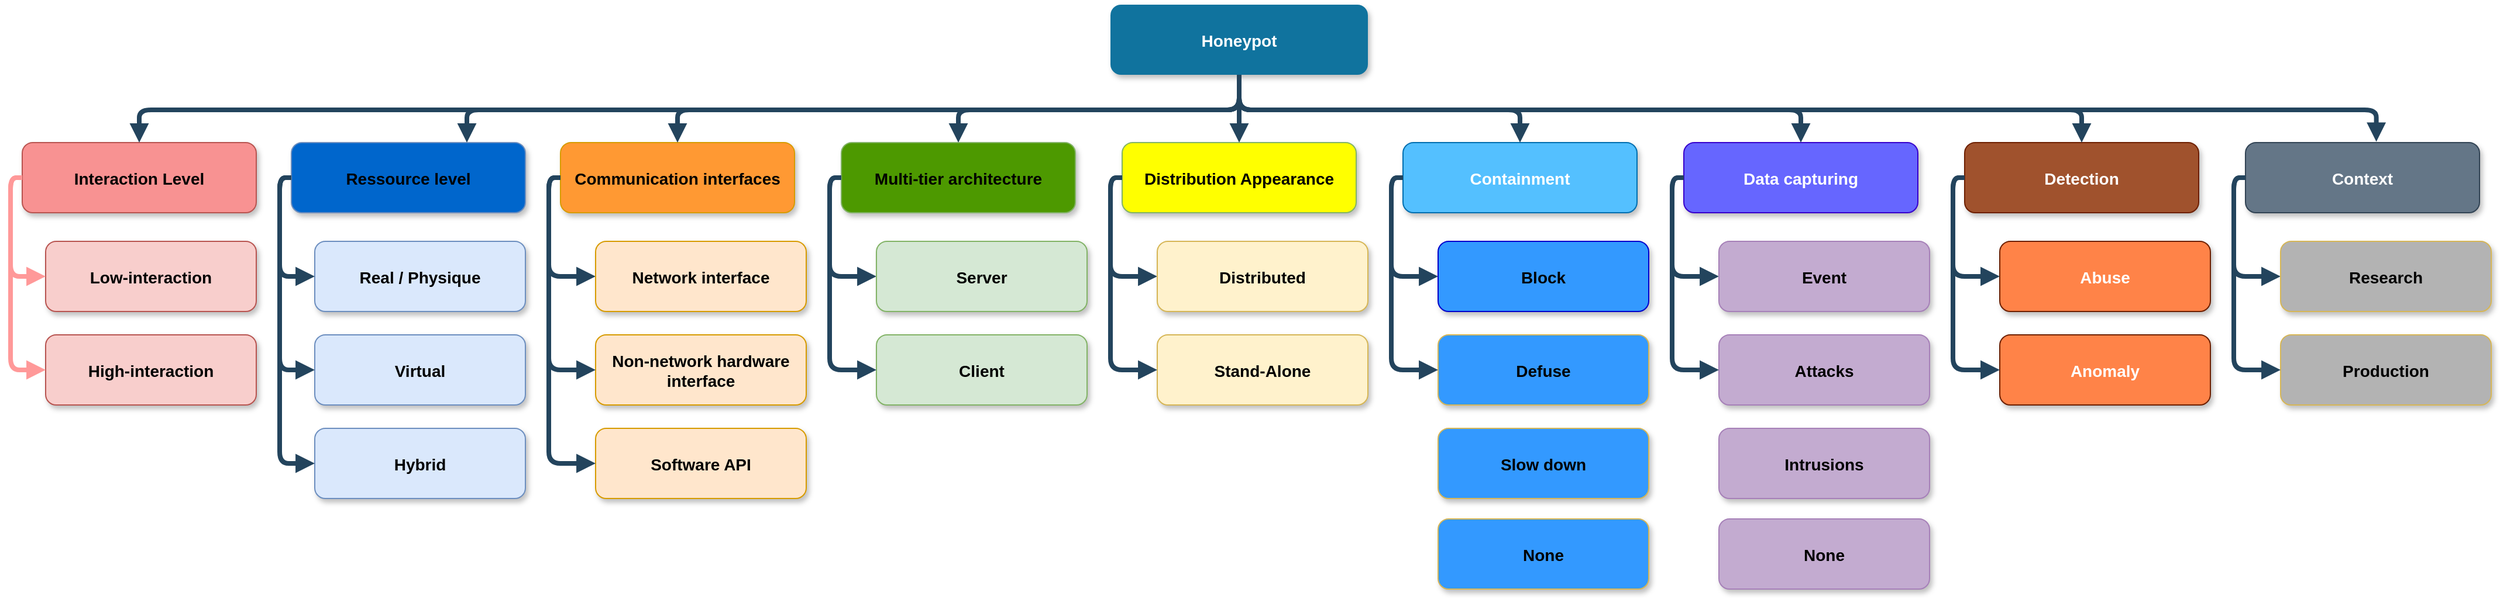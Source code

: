 <mxfile version="17.4.0"><diagram name="Page-1" id="97916047-d0de-89f5-080d-49f4d83e522f"><mxGraphModel dx="4064.5" dy="1224" grid="1" gridSize="10" guides="1" tooltips="1" connect="1" arrows="1" fold="1" page="1" pageScale="1.5" pageWidth="1169" pageHeight="827" background="none" math="0" shadow="0"><root><mxCell id="0"/><mxCell id="1" parent="0"/><mxCell id="3" value="Honeypot" style="rounded=1;fillColor=#10739E;strokeColor=none;shadow=1;gradientColor=none;fontStyle=1;fontColor=#FFFFFF;fontSize=14;" parent="1" vertex="1"><mxGeometry x="810" y="350" width="220" height="60" as="geometry"/></mxCell><mxCell id="4" value="Interaction Level" style="rounded=1;fillColor=#F89292;strokeColor=#b85450;shadow=1;fontStyle=1;fontSize=14;" parent="1" vertex="1"><mxGeometry x="-120" y="468" width="200" height="60" as="geometry"/></mxCell><mxCell id="5" value="Ressource level" style="rounded=1;fillColor=#0066CC;strokeColor=#6c8ebf;shadow=1;fontStyle=1;fontSize=14;" parent="1" vertex="1"><mxGeometry x="110" y="468" width="200" height="60" as="geometry"/></mxCell><mxCell id="6" value="Communication interfaces" style="rounded=1;fillColor=#FF9933;strokeColor=#d79b00;shadow=1;fontStyle=1;fontSize=14;" parent="1" vertex="1"><mxGeometry x="340" y="468" width="200" height="60" as="geometry"/></mxCell><mxCell id="8" value="Low-interaction" style="rounded=1;fillColor=#f8cecc;strokeColor=#b85450;shadow=1;fontStyle=1;fontSize=14;" parent="1" vertex="1"><mxGeometry x="-100" y="552.5" width="180" height="60" as="geometry"/></mxCell><mxCell id="9" value="High-interaction" style="rounded=1;fillColor=#f8cecc;strokeColor=#b85450;shadow=1;fontStyle=1;fontSize=14;" parent="1" vertex="1"><mxGeometry x="-100" y="632.5" width="180" height="60" as="geometry"/></mxCell><mxCell id="30" value="" style="edgeStyle=elbowEdgeStyle;elbow=vertical;strokeWidth=4;endArrow=block;endFill=1;fontStyle=1;strokeColor=#23445D;" parent="1" source="3" target="5" edge="1"><mxGeometry x="22" y="165.5" width="100" height="100" as="geometry"><mxPoint x="22" y="265.5" as="sourcePoint"/><mxPoint x="122" y="165.5" as="targetPoint"/><Array as="points"><mxPoint x="260" y="440"/><mxPoint x="320" y="430"/></Array></mxGeometry></mxCell><mxCell id="31" value="" style="edgeStyle=elbowEdgeStyle;elbow=vertical;strokeWidth=4;endArrow=block;endFill=1;fontStyle=1;strokeColor=#23445D;" parent="1" source="3" target="4" edge="1"><mxGeometry x="22" y="165.5" width="100" height="100" as="geometry"><mxPoint x="22" y="265.5" as="sourcePoint"/><mxPoint x="122" y="165.5" as="targetPoint"/><Array as="points"><mxPoint x="460" y="440"/><mxPoint x="280" y="430"/><mxPoint x="450" y="430"/></Array></mxGeometry></mxCell><mxCell id="32" value="" style="edgeStyle=elbowEdgeStyle;elbow=vertical;strokeWidth=4;endArrow=block;endFill=1;fontStyle=1;strokeColor=#23445D;" parent="1" source="3" target="6" edge="1"><mxGeometry x="22" y="165.5" width="100" height="100" as="geometry"><mxPoint x="22" y="265.5" as="sourcePoint"/><mxPoint x="122" y="165.5" as="targetPoint"/><Array as="points"><mxPoint x="630" y="440"/><mxPoint x="700" y="440"/><mxPoint x="610" y="430"/></Array></mxGeometry></mxCell><mxCell id="34" value="" style="edgeStyle=elbowEdgeStyle;elbow=vertical;strokeWidth=4;endArrow=block;endFill=1;fontStyle=1;strokeColor=#FF9999;exitX=0;exitY=0.5;exitDx=0;exitDy=0;entryX=0;entryY=0.5;entryDx=0;entryDy=0;" parent="1" source="4" target="8" edge="1"><mxGeometry x="-168" y="178" width="100" height="100" as="geometry"><mxPoint x="-168" y="278" as="sourcePoint"/><mxPoint x="-68" y="178" as="targetPoint"/><Array as="points"><mxPoint x="-130" y="552.5"/><mxPoint x="-150" y="562.5"/><mxPoint x="-160" y="532.5"/><mxPoint x="-220" y="572.5"/></Array></mxGeometry></mxCell><mxCell id="38" value="" style="edgeStyle=elbowEdgeStyle;elbow=vertical;strokeWidth=4;endArrow=block;endFill=1;fontStyle=1;strokeColor=#FF9999;exitX=0;exitY=0.5;exitDx=0;exitDy=0;" parent="1" source="4" target="9" edge="1"><mxGeometry x="-128" y="178" width="100" height="100" as="geometry"><mxPoint x="-128" y="278" as="sourcePoint"/><mxPoint x="-28" y="178" as="targetPoint"/><Array as="points"><mxPoint x="-130" y="542.5"/><mxPoint x="-150" y="542.5"/><mxPoint x="-140" y="542.5"/><mxPoint x="-160" y="622.5"/></Array></mxGeometry></mxCell><mxCell id="48kjzYl1K3hrL3za5B5X-55" value="Real / Physique" style="rounded=1;fillColor=#dae8fc;strokeColor=#6c8ebf;shadow=1;fontStyle=1;fontSize=14;" vertex="1" parent="1"><mxGeometry x="130" y="552.5" width="180" height="60" as="geometry"/></mxCell><mxCell id="48kjzYl1K3hrL3za5B5X-56" value="" style="edgeStyle=elbowEdgeStyle;elbow=vertical;strokeWidth=4;endArrow=block;endFill=1;fontStyle=1;strokeColor=#23445D;exitX=0;exitY=0.5;exitDx=0;exitDy=0;entryX=0;entryY=0.5;entryDx=0;entryDy=0;" edge="1" parent="1" source="5" target="48kjzYl1K3hrL3za5B5X-55"><mxGeometry x="-188" y="188" width="100" height="100" as="geometry"><mxPoint x="-140" y="508" as="sourcePoint"/><mxPoint x="-140" y="592.5" as="targetPoint"/><Array as="points"><mxPoint x="100" y="542.5"/><mxPoint x="80" y="522.5"/><mxPoint x="90" y="522.5"/><mxPoint x="80" y="562.5"/><mxPoint x="-240" y="582.5"/></Array></mxGeometry></mxCell><mxCell id="48kjzYl1K3hrL3za5B5X-59" value="Virtual" style="rounded=1;fillColor=#dae8fc;strokeColor=#6c8ebf;shadow=1;fontStyle=1;fontSize=14;" vertex="1" parent="1"><mxGeometry x="130" y="632.5" width="180" height="60" as="geometry"/></mxCell><mxCell id="48kjzYl1K3hrL3za5B5X-61" value="" style="edgeStyle=elbowEdgeStyle;elbow=vertical;strokeWidth=4;endArrow=block;endFill=1;fontStyle=1;strokeColor=#23445D;exitX=0;exitY=0.5;exitDx=0;exitDy=0;entryX=0;entryY=0.5;entryDx=0;entryDy=0;" edge="1" parent="1" source="5" target="48kjzYl1K3hrL3za5B5X-59"><mxGeometry x="-168" y="208" width="100" height="100" as="geometry"><mxPoint x="130" y="518" as="sourcePoint"/><mxPoint x="130" y="602.5" as="targetPoint"/><Array as="points"><mxPoint x="100" y="542.5"/><mxPoint x="80" y="612.5"/><mxPoint x="100" y="542.5"/><mxPoint x="110" y="542.5"/><mxPoint x="100" y="582.5"/><mxPoint x="-220" y="602.5"/></Array></mxGeometry></mxCell><mxCell id="48kjzYl1K3hrL3za5B5X-63" value="Hybrid" style="rounded=1;fillColor=#dae8fc;strokeColor=#6c8ebf;shadow=1;fontStyle=1;fontSize=14;" vertex="1" parent="1"><mxGeometry x="130" y="712.5" width="180" height="60" as="geometry"/></mxCell><mxCell id="48kjzYl1K3hrL3za5B5X-64" value="" style="edgeStyle=elbowEdgeStyle;elbow=vertical;strokeWidth=4;endArrow=block;endFill=1;fontStyle=1;strokeColor=#23445D;exitX=0;exitY=0.5;exitDx=0;exitDy=0;entryX=0;entryY=0.5;entryDx=0;entryDy=0;" edge="1" parent="1" source="5" target="48kjzYl1K3hrL3za5B5X-63"><mxGeometry x="-158" y="218" width="100" height="100" as="geometry"><mxPoint x="120" y="508" as="sourcePoint"/><mxPoint x="140" y="682.5" as="targetPoint"/><Array as="points"><mxPoint x="100" y="532.5"/><mxPoint x="80" y="632.5"/><mxPoint x="110" y="552.5"/><mxPoint x="120" y="552.5"/><mxPoint x="110" y="592.5"/><mxPoint x="-210" y="612.5"/></Array></mxGeometry></mxCell><mxCell id="48kjzYl1K3hrL3za5B5X-69" value="Non-network hardware &#xA;interface" style="rounded=1;fillColor=#ffe6cc;strokeColor=#d79b00;shadow=1;fontStyle=1;fontSize=14;" vertex="1" parent="1"><mxGeometry x="370" y="632.5" width="180" height="60" as="geometry"/></mxCell><mxCell id="48kjzYl1K3hrL3za5B5X-70" value="" style="edgeStyle=elbowEdgeStyle;elbow=vertical;strokeWidth=4;endArrow=block;endFill=1;fontStyle=1;strokeColor=#23445D;exitX=0;exitY=0.5;exitDx=0;exitDy=0;entryX=0;entryY=0.5;entryDx=0;entryDy=0;" edge="1" parent="1" source="6" target="48kjzYl1K3hrL3za5B5X-71"><mxGeometry x="-148" y="228" width="100" height="100" as="geometry"><mxPoint x="120" y="508" as="sourcePoint"/><mxPoint x="140" y="772.5" as="targetPoint"/><Array as="points"><mxPoint x="330" y="532.5"/><mxPoint x="90" y="642.5"/><mxPoint x="120" y="562.5"/><mxPoint x="130" y="562.5"/><mxPoint x="120" y="602.5"/><mxPoint x="-200" y="622.5"/></Array></mxGeometry></mxCell><mxCell id="48kjzYl1K3hrL3za5B5X-71" value="Network interface" style="rounded=1;fillColor=#ffe6cc;strokeColor=#d79b00;shadow=1;fontStyle=1;fontSize=14;" vertex="1" parent="1"><mxGeometry x="370" y="552.5" width="180" height="60" as="geometry"/></mxCell><mxCell id="48kjzYl1K3hrL3za5B5X-72" value="" style="edgeStyle=elbowEdgeStyle;elbow=vertical;strokeWidth=4;endArrow=block;endFill=1;fontStyle=1;strokeColor=#23445D;exitX=0;exitY=0.5;exitDx=0;exitDy=0;entryX=0;entryY=0.5;entryDx=0;entryDy=0;" edge="1" parent="1" source="6" target="48kjzYl1K3hrL3za5B5X-69"><mxGeometry x="-138" y="238" width="100" height="100" as="geometry"><mxPoint x="350" y="508" as="sourcePoint"/><mxPoint x="330" y="682.5" as="targetPoint"/><Array as="points"><mxPoint x="330" y="622.5"/><mxPoint x="340" y="542.5"/><mxPoint x="100" y="652.5"/><mxPoint x="130" y="572.5"/><mxPoint x="140" y="572.5"/><mxPoint x="130" y="612.5"/><mxPoint x="-190" y="632.5"/></Array></mxGeometry></mxCell><mxCell id="48kjzYl1K3hrL3za5B5X-73" value="Software API " style="rounded=1;fillColor=#ffe6cc;strokeColor=#d79b00;shadow=1;fontStyle=1;fontSize=14;" vertex="1" parent="1"><mxGeometry x="370" y="712.5" width="180" height="60" as="geometry"/></mxCell><mxCell id="48kjzYl1K3hrL3za5B5X-74" value="" style="edgeStyle=elbowEdgeStyle;elbow=vertical;strokeWidth=4;endArrow=block;endFill=1;fontStyle=1;strokeColor=#23445D;exitX=0;exitY=0.5;exitDx=0;exitDy=0;entryX=0;entryY=0.5;entryDx=0;entryDy=0;" edge="1" parent="1" source="6" target="48kjzYl1K3hrL3za5B5X-73"><mxGeometry x="-128" y="248" width="100" height="100" as="geometry"><mxPoint x="350" y="508" as="sourcePoint"/><mxPoint x="380" y="672.5" as="targetPoint"/><Array as="points"><mxPoint x="330" y="662.5"/><mxPoint x="350" y="552.5"/><mxPoint x="110" y="662.5"/><mxPoint x="140" y="582.5"/><mxPoint x="150" y="582.5"/><mxPoint x="140" y="622.5"/><mxPoint x="-180" y="642.5"/></Array></mxGeometry></mxCell><mxCell id="48kjzYl1K3hrL3za5B5X-75" value="Multi-tier architecture " style="rounded=1;fillColor=#4D9900;strokeColor=#82b366;shadow=1;fontStyle=1;fontSize=14;" vertex="1" parent="1"><mxGeometry x="580" y="468" width="200" height="60" as="geometry"/></mxCell><mxCell id="48kjzYl1K3hrL3za5B5X-76" value="Client" style="rounded=1;fillColor=#d5e8d4;strokeColor=#82b366;shadow=1;fontStyle=1;fontSize=14;" vertex="1" parent="1"><mxGeometry x="610" y="632.5" width="180" height="60" as="geometry"/></mxCell><mxCell id="48kjzYl1K3hrL3za5B5X-77" value="" style="edgeStyle=elbowEdgeStyle;elbow=vertical;strokeWidth=4;endArrow=block;endFill=1;fontStyle=1;strokeColor=#23445D;exitX=0;exitY=0.5;exitDx=0;exitDy=0;entryX=0;entryY=0.5;entryDx=0;entryDy=0;" edge="1" parent="1" source="48kjzYl1K3hrL3za5B5X-75" target="48kjzYl1K3hrL3za5B5X-78"><mxGeometry x="92" y="228" width="100" height="100" as="geometry"><mxPoint x="360" y="508" as="sourcePoint"/><mxPoint x="380" y="772.5" as="targetPoint"/><Array as="points"><mxPoint x="570" y="532.5"/><mxPoint x="330" y="642.5"/><mxPoint x="360" y="562.5"/><mxPoint x="370" y="562.5"/><mxPoint x="360" y="602.5"/><mxPoint x="40" y="622.5"/></Array></mxGeometry></mxCell><mxCell id="48kjzYl1K3hrL3za5B5X-78" value="Server" style="rounded=1;fillColor=#d5e8d4;strokeColor=#82b366;shadow=1;fontStyle=1;fontSize=14;" vertex="1" parent="1"><mxGeometry x="610" y="552.5" width="180" height="60" as="geometry"/></mxCell><mxCell id="48kjzYl1K3hrL3za5B5X-79" value="" style="edgeStyle=elbowEdgeStyle;elbow=vertical;strokeWidth=4;endArrow=block;endFill=1;fontStyle=1;strokeColor=#23445D;exitX=0;exitY=0.5;exitDx=0;exitDy=0;entryX=0;entryY=0.5;entryDx=0;entryDy=0;" edge="1" parent="1" source="48kjzYl1K3hrL3za5B5X-75" target="48kjzYl1K3hrL3za5B5X-76"><mxGeometry x="102" y="238" width="100" height="100" as="geometry"><mxPoint x="590" y="508" as="sourcePoint"/><mxPoint x="570" y="682.5" as="targetPoint"/><Array as="points"><mxPoint x="570" y="622.5"/><mxPoint x="580" y="542.5"/><mxPoint x="340" y="652.5"/><mxPoint x="370" y="572.5"/><mxPoint x="380" y="572.5"/><mxPoint x="370" y="612.5"/><mxPoint x="50" y="632.5"/></Array></mxGeometry></mxCell><mxCell id="48kjzYl1K3hrL3za5B5X-82" value="" style="edgeStyle=elbowEdgeStyle;elbow=vertical;strokeWidth=4;endArrow=block;endFill=1;fontStyle=1;strokeColor=#23445D;entryX=0.5;entryY=0;entryDx=0;entryDy=0;exitX=0.5;exitY=1;exitDx=0;exitDy=0;" edge="1" parent="1" source="3" target="48kjzYl1K3hrL3za5B5X-75"><mxGeometry x="32" y="175.5" width="100" height="100" as="geometry"><mxPoint x="782" y="415.5" as="sourcePoint"/><mxPoint x="500" y="478" as="targetPoint"/><Array as="points"><mxPoint x="760" y="440"/><mxPoint x="710" y="450"/><mxPoint x="620" y="440"/></Array></mxGeometry></mxCell><mxCell id="48kjzYl1K3hrL3za5B5X-83" value="Distribution Appearance" style="rounded=1;fillColor=#FFFF00;strokeColor=#82b366;shadow=1;fontStyle=1;fontSize=14;" vertex="1" parent="1"><mxGeometry x="820" y="468" width="200" height="60" as="geometry"/></mxCell><mxCell id="48kjzYl1K3hrL3za5B5X-84" value="Stand-Alone" style="rounded=1;fillColor=#fff2cc;strokeColor=#d6b656;shadow=1;fontStyle=1;fontSize=14;" vertex="1" parent="1"><mxGeometry x="850" y="632.5" width="180" height="60" as="geometry"/></mxCell><mxCell id="48kjzYl1K3hrL3za5B5X-85" value="" style="edgeStyle=elbowEdgeStyle;elbow=vertical;strokeWidth=4;endArrow=block;endFill=1;fontStyle=1;strokeColor=#23445D;exitX=0;exitY=0.5;exitDx=0;exitDy=0;entryX=0;entryY=0.5;entryDx=0;entryDy=0;" edge="1" parent="1" source="48kjzYl1K3hrL3za5B5X-83" target="48kjzYl1K3hrL3za5B5X-86"><mxGeometry x="332" y="228" width="100" height="100" as="geometry"><mxPoint x="600" y="508" as="sourcePoint"/><mxPoint x="620" y="772.5" as="targetPoint"/><Array as="points"><mxPoint x="810" y="532.5"/><mxPoint x="570" y="642.5"/><mxPoint x="600" y="562.5"/><mxPoint x="610" y="562.5"/><mxPoint x="600" y="602.5"/><mxPoint x="280" y="622.5"/></Array></mxGeometry></mxCell><mxCell id="48kjzYl1K3hrL3za5B5X-86" value="Distributed" style="rounded=1;fillColor=#fff2cc;strokeColor=#d6b656;shadow=1;fontStyle=1;fontSize=14;" vertex="1" parent="1"><mxGeometry x="850" y="552.5" width="180" height="60" as="geometry"/></mxCell><mxCell id="48kjzYl1K3hrL3za5B5X-87" value="" style="edgeStyle=elbowEdgeStyle;elbow=vertical;strokeWidth=4;endArrow=block;endFill=1;fontStyle=1;strokeColor=#23445D;exitX=0;exitY=0.5;exitDx=0;exitDy=0;entryX=0;entryY=0.5;entryDx=0;entryDy=0;" edge="1" parent="1" source="48kjzYl1K3hrL3za5B5X-83" target="48kjzYl1K3hrL3za5B5X-84"><mxGeometry x="342" y="238" width="100" height="100" as="geometry"><mxPoint x="830" y="508" as="sourcePoint"/><mxPoint x="810" y="682.5" as="targetPoint"/><Array as="points"><mxPoint x="810" y="622.5"/><mxPoint x="820" y="542.5"/><mxPoint x="580" y="652.5"/><mxPoint x="610" y="572.5"/><mxPoint x="620" y="572.5"/><mxPoint x="610" y="612.5"/><mxPoint x="290" y="632.5"/></Array></mxGeometry></mxCell><mxCell id="48kjzYl1K3hrL3za5B5X-90" value="" style="edgeStyle=elbowEdgeStyle;elbow=vertical;strokeWidth=4;endArrow=block;endFill=1;fontStyle=1;strokeColor=#23445D;entryX=0.5;entryY=0;entryDx=0;entryDy=0;exitX=0.5;exitY=1;exitDx=0;exitDy=0;" edge="1" parent="1" source="3" target="48kjzYl1K3hrL3za5B5X-83"><mxGeometry x="42" y="185.5" width="100" height="100" as="geometry"><mxPoint x="782" y="415.5" as="sourcePoint"/><mxPoint x="740" y="478" as="targetPoint"/><Array as="points"><mxPoint x="880" y="440"/><mxPoint x="720" y="460"/><mxPoint x="630" y="450"/></Array></mxGeometry></mxCell><mxCell id="48kjzYl1K3hrL3za5B5X-92" value="Containment" style="rounded=1;fillColor=#54C0FF;strokeColor=#006EAF;shadow=1;fontStyle=1;fontSize=14;fontColor=#ffffff;" vertex="1" parent="1"><mxGeometry x="1060" y="468" width="200" height="60" as="geometry"/></mxCell><mxCell id="48kjzYl1K3hrL3za5B5X-93" value="Defuse" style="rounded=1;fillColor=#3399FF;strokeColor=#d6b656;shadow=1;fontStyle=1;fontSize=14;" vertex="1" parent="1"><mxGeometry x="1090" y="632.5" width="180" height="60" as="geometry"/></mxCell><mxCell id="48kjzYl1K3hrL3za5B5X-94" value="" style="edgeStyle=elbowEdgeStyle;elbow=vertical;strokeWidth=4;endArrow=block;endFill=1;fontStyle=1;strokeColor=#23445D;exitX=0;exitY=0.5;exitDx=0;exitDy=0;entryX=0;entryY=0.5;entryDx=0;entryDy=0;" edge="1" parent="1" source="48kjzYl1K3hrL3za5B5X-92" target="48kjzYl1K3hrL3za5B5X-95"><mxGeometry x="572" y="228" width="100" height="100" as="geometry"><mxPoint x="840" y="508" as="sourcePoint"/><mxPoint x="860" y="772.5" as="targetPoint"/><Array as="points"><mxPoint x="1050" y="532.5"/><mxPoint x="810" y="642.5"/><mxPoint x="840" y="562.5"/><mxPoint x="850" y="562.5"/><mxPoint x="840" y="602.5"/><mxPoint x="520" y="622.5"/></Array></mxGeometry></mxCell><mxCell id="48kjzYl1K3hrL3za5B5X-95" value="Block" style="rounded=1;fillColor=#3399FF;strokeColor=#0000CC;shadow=1;fontStyle=1;fontSize=14;" vertex="1" parent="1"><mxGeometry x="1090" y="552.5" width="180" height="60" as="geometry"/></mxCell><mxCell id="48kjzYl1K3hrL3za5B5X-96" value="" style="edgeStyle=elbowEdgeStyle;elbow=vertical;strokeWidth=4;endArrow=block;endFill=1;fontStyle=1;strokeColor=#23445D;exitX=0;exitY=0.5;exitDx=0;exitDy=0;entryX=0;entryY=0.5;entryDx=0;entryDy=0;" edge="1" parent="1" source="48kjzYl1K3hrL3za5B5X-92" target="48kjzYl1K3hrL3za5B5X-93"><mxGeometry x="582" y="238" width="100" height="100" as="geometry"><mxPoint x="1070" y="508" as="sourcePoint"/><mxPoint x="1050" y="682.5" as="targetPoint"/><Array as="points"><mxPoint x="1050" y="622.5"/><mxPoint x="1060" y="542.5"/><mxPoint x="820" y="652.5"/><mxPoint x="850" y="572.5"/><mxPoint x="860" y="572.5"/><mxPoint x="850" y="612.5"/><mxPoint x="530" y="632.5"/></Array></mxGeometry></mxCell><mxCell id="48kjzYl1K3hrL3za5B5X-97" value="Data capturing " style="rounded=1;fillColor=#6666FF;strokeColor=#3700CC;shadow=1;fontStyle=1;fontSize=14;fontColor=#ffffff;" vertex="1" parent="1"><mxGeometry x="1300" y="468" width="200" height="60" as="geometry"/></mxCell><mxCell id="48kjzYl1K3hrL3za5B5X-98" value="Attacks" style="rounded=1;fillColor=#C3ABD0;strokeColor=#A680B8;shadow=1;fontStyle=1;fontSize=14;" vertex="1" parent="1"><mxGeometry x="1330" y="632.5" width="180" height="60" as="geometry"/></mxCell><mxCell id="48kjzYl1K3hrL3za5B5X-99" value="" style="edgeStyle=elbowEdgeStyle;elbow=vertical;strokeWidth=4;endArrow=block;endFill=1;fontStyle=1;strokeColor=#23445D;exitX=0;exitY=0.5;exitDx=0;exitDy=0;entryX=0;entryY=0.5;entryDx=0;entryDy=0;" edge="1" parent="1" source="48kjzYl1K3hrL3za5B5X-97" target="48kjzYl1K3hrL3za5B5X-100"><mxGeometry x="812" y="228" width="100" height="100" as="geometry"><mxPoint x="1080" y="508" as="sourcePoint"/><mxPoint x="1100" y="772.5" as="targetPoint"/><Array as="points"><mxPoint x="1290" y="532.5"/><mxPoint x="1050" y="642.5"/><mxPoint x="1080" y="562.5"/><mxPoint x="1090" y="562.5"/><mxPoint x="1080" y="602.5"/><mxPoint x="760" y="622.5"/></Array></mxGeometry></mxCell><mxCell id="48kjzYl1K3hrL3za5B5X-100" value="Event" style="rounded=1;fillColor=#C3ABD0;strokeColor=#A680B8;shadow=1;fontStyle=1;fontSize=14;" vertex="1" parent="1"><mxGeometry x="1330" y="552.5" width="180" height="60" as="geometry"/></mxCell><mxCell id="48kjzYl1K3hrL3za5B5X-101" value="" style="edgeStyle=elbowEdgeStyle;elbow=vertical;strokeWidth=4;endArrow=block;endFill=1;fontStyle=1;strokeColor=#23445D;exitX=0;exitY=0.5;exitDx=0;exitDy=0;entryX=0;entryY=0.5;entryDx=0;entryDy=0;" edge="1" parent="1" source="48kjzYl1K3hrL3za5B5X-97" target="48kjzYl1K3hrL3za5B5X-98"><mxGeometry x="822" y="238" width="100" height="100" as="geometry"><mxPoint x="1310" y="508" as="sourcePoint"/><mxPoint x="1290" y="682.5" as="targetPoint"/><Array as="points"><mxPoint x="1290" y="622.5"/><mxPoint x="1300" y="542.5"/><mxPoint x="1060" y="652.5"/><mxPoint x="1090" y="572.5"/><mxPoint x="1100" y="572.5"/><mxPoint x="1090" y="612.5"/><mxPoint x="770" y="632.5"/></Array></mxGeometry></mxCell><mxCell id="48kjzYl1K3hrL3za5B5X-108" value="Detection" style="rounded=1;fillColor=#a0522d;strokeColor=#6D1F00;shadow=1;fontStyle=1;fontSize=14;fontColor=#ffffff;" vertex="1" parent="1"><mxGeometry x="1540" y="468" width="200" height="60" as="geometry"/></mxCell><mxCell id="48kjzYl1K3hrL3za5B5X-109" value="Anomaly" style="rounded=1;fillColor=#FF8348;strokeColor=#6D1F00;shadow=1;fontStyle=1;fontSize=14;fontColor=#ffffff;" vertex="1" parent="1"><mxGeometry x="1570" y="632.5" width="180" height="60" as="geometry"/></mxCell><mxCell id="48kjzYl1K3hrL3za5B5X-110" value="" style="edgeStyle=elbowEdgeStyle;elbow=vertical;strokeWidth=4;endArrow=block;endFill=1;fontStyle=1;strokeColor=#23445D;exitX=0;exitY=0.5;exitDx=0;exitDy=0;entryX=0;entryY=0.5;entryDx=0;entryDy=0;" edge="1" parent="1" source="48kjzYl1K3hrL3za5B5X-108" target="48kjzYl1K3hrL3za5B5X-111"><mxGeometry x="1052" y="228" width="100" height="100" as="geometry"><mxPoint x="1320" y="508" as="sourcePoint"/><mxPoint x="1340" y="772.5" as="targetPoint"/><Array as="points"><mxPoint x="1530" y="532.5"/><mxPoint x="1290" y="642.5"/><mxPoint x="1320" y="562.5"/><mxPoint x="1330" y="562.5"/><mxPoint x="1320" y="602.5"/><mxPoint x="1000" y="622.5"/></Array></mxGeometry></mxCell><mxCell id="48kjzYl1K3hrL3za5B5X-111" value="Abuse" style="rounded=1;fillColor=#FF8348;strokeColor=#6D1F00;shadow=1;fontStyle=1;fontSize=14;fontColor=#ffffff;" vertex="1" parent="1"><mxGeometry x="1570" y="552.5" width="180" height="60" as="geometry"/></mxCell><mxCell id="48kjzYl1K3hrL3za5B5X-112" value="" style="edgeStyle=elbowEdgeStyle;elbow=vertical;strokeWidth=4;endArrow=block;endFill=1;fontStyle=1;strokeColor=#23445D;exitX=0;exitY=0.5;exitDx=0;exitDy=0;entryX=0;entryY=0.5;entryDx=0;entryDy=0;" edge="1" parent="1" source="48kjzYl1K3hrL3za5B5X-108" target="48kjzYl1K3hrL3za5B5X-109"><mxGeometry x="1062" y="238" width="100" height="100" as="geometry"><mxPoint x="1550" y="508" as="sourcePoint"/><mxPoint x="1530" y="682.5" as="targetPoint"/><Array as="points"><mxPoint x="1530" y="622.5"/><mxPoint x="1540" y="542.5"/><mxPoint x="1300" y="652.5"/><mxPoint x="1330" y="572.5"/><mxPoint x="1340" y="572.5"/><mxPoint x="1330" y="612.5"/><mxPoint x="1010" y="632.5"/></Array></mxGeometry></mxCell><mxCell id="48kjzYl1K3hrL3za5B5X-113" value="Context" style="rounded=1;fillColor=#647687;strokeColor=#314354;shadow=1;fontStyle=1;fontSize=14;fontColor=#ffffff;" vertex="1" parent="1"><mxGeometry x="1780" y="468" width="200" height="60" as="geometry"/></mxCell><mxCell id="48kjzYl1K3hrL3za5B5X-114" value="Production" style="rounded=1;fillColor=#B3B3B3;strokeColor=#d6b656;shadow=1;fontStyle=1;fontSize=14;" vertex="1" parent="1"><mxGeometry x="1810" y="632.5" width="180" height="60" as="geometry"/></mxCell><mxCell id="48kjzYl1K3hrL3za5B5X-115" value="" style="edgeStyle=elbowEdgeStyle;elbow=vertical;strokeWidth=4;endArrow=block;endFill=1;fontStyle=1;strokeColor=#23445D;exitX=0;exitY=0.5;exitDx=0;exitDy=0;entryX=0;entryY=0.5;entryDx=0;entryDy=0;" edge="1" parent="1" source="48kjzYl1K3hrL3za5B5X-113" target="48kjzYl1K3hrL3za5B5X-116"><mxGeometry x="1292" y="228" width="100" height="100" as="geometry"><mxPoint x="1560" y="508" as="sourcePoint"/><mxPoint x="1580" y="772.5" as="targetPoint"/><Array as="points"><mxPoint x="1770" y="532.5"/><mxPoint x="1530" y="642.5"/><mxPoint x="1560" y="562.5"/><mxPoint x="1570" y="562.5"/><mxPoint x="1560" y="602.5"/><mxPoint x="1240" y="622.5"/></Array></mxGeometry></mxCell><mxCell id="48kjzYl1K3hrL3za5B5X-116" value="Research" style="rounded=1;fillColor=#B3B3B3;strokeColor=#d6b656;shadow=1;fontStyle=1;fontSize=14;" vertex="1" parent="1"><mxGeometry x="1810" y="552.5" width="180" height="60" as="geometry"/></mxCell><mxCell id="48kjzYl1K3hrL3za5B5X-117" value="" style="edgeStyle=elbowEdgeStyle;elbow=vertical;strokeWidth=4;endArrow=block;endFill=1;fontStyle=1;strokeColor=#23445D;exitX=0;exitY=0.5;exitDx=0;exitDy=0;entryX=0;entryY=0.5;entryDx=0;entryDy=0;" edge="1" parent="1" source="48kjzYl1K3hrL3za5B5X-113" target="48kjzYl1K3hrL3za5B5X-114"><mxGeometry x="1302" y="238" width="100" height="100" as="geometry"><mxPoint x="1790" y="508" as="sourcePoint"/><mxPoint x="1770" y="682.5" as="targetPoint"/><Array as="points"><mxPoint x="1770" y="622.5"/><mxPoint x="1780" y="542.5"/><mxPoint x="1540" y="652.5"/><mxPoint x="1570" y="572.5"/><mxPoint x="1580" y="572.5"/><mxPoint x="1570" y="612.5"/><mxPoint x="1250" y="632.5"/></Array></mxGeometry></mxCell><mxCell id="48kjzYl1K3hrL3za5B5X-118" value="Slow down" style="rounded=1;fillColor=#3399FF;strokeColor=#d6b656;shadow=1;fontStyle=1;fontSize=14;" vertex="1" parent="1"><mxGeometry x="1090" y="712.5" width="180" height="60" as="geometry"/></mxCell><mxCell id="48kjzYl1K3hrL3za5B5X-119" value="None" style="rounded=1;fillColor=#3399FF;strokeColor=#d6b656;shadow=1;fontStyle=1;fontSize=14;" vertex="1" parent="1"><mxGeometry x="1090" y="790" width="180" height="60" as="geometry"/></mxCell><mxCell id="48kjzYl1K3hrL3za5B5X-120" value="Intrusions" style="rounded=1;fillColor=#C3ABD0;strokeColor=#A680B8;shadow=1;fontStyle=1;fontSize=14;" vertex="1" parent="1"><mxGeometry x="1330" y="712.5" width="180" height="60" as="geometry"/></mxCell><mxCell id="48kjzYl1K3hrL3za5B5X-121" value="None" style="rounded=1;fillColor=#C3ABD0;strokeColor=#A680B8;shadow=1;fontStyle=1;fontSize=14;" vertex="1" parent="1"><mxGeometry x="1330" y="790" width="180" height="60" as="geometry"/></mxCell><mxCell id="48kjzYl1K3hrL3za5B5X-122" value="" style="edgeStyle=elbowEdgeStyle;elbow=vertical;strokeWidth=4;endArrow=block;endFill=1;fontStyle=1;strokeColor=#23445D;entryX=0.5;entryY=0;entryDx=0;entryDy=0;exitX=0.5;exitY=1;exitDx=0;exitDy=0;" edge="1" parent="1" source="3" target="48kjzYl1K3hrL3za5B5X-92"><mxGeometry x="52" y="195.5" width="100" height="100" as="geometry"><mxPoint x="810" y="415.5" as="sourcePoint"/><mxPoint x="930" y="478" as="targetPoint"/><Array as="points"><mxPoint x="980" y="440"/><mxPoint x="730" y="470"/><mxPoint x="640" y="460"/></Array></mxGeometry></mxCell><mxCell id="48kjzYl1K3hrL3za5B5X-123" value="" style="edgeStyle=elbowEdgeStyle;elbow=vertical;strokeWidth=4;endArrow=block;endFill=1;fontStyle=1;strokeColor=#23445D;entryX=0.5;entryY=0;entryDx=0;entryDy=0;exitX=0.5;exitY=1;exitDx=0;exitDy=0;" edge="1" parent="1" source="3" target="48kjzYl1K3hrL3za5B5X-97"><mxGeometry x="62" y="205.5" width="100" height="100" as="geometry"><mxPoint x="810" y="415.5" as="sourcePoint"/><mxPoint x="1170" y="478" as="targetPoint"/><Array as="points"><mxPoint x="1100" y="440"/><mxPoint x="740" y="480"/><mxPoint x="650" y="470"/></Array></mxGeometry></mxCell><mxCell id="48kjzYl1K3hrL3za5B5X-124" value="" style="edgeStyle=elbowEdgeStyle;elbow=vertical;strokeWidth=4;endArrow=block;endFill=1;fontStyle=1;strokeColor=#23445D;entryX=0.5;entryY=0;entryDx=0;entryDy=0;exitX=0.5;exitY=1;exitDx=0;exitDy=0;" edge="1" parent="1" source="3" target="48kjzYl1K3hrL3za5B5X-108"><mxGeometry x="72" y="215.5" width="100" height="100" as="geometry"><mxPoint x="820" y="425.5" as="sourcePoint"/><mxPoint x="1180" y="488" as="targetPoint"/><Array as="points"><mxPoint x="1220" y="440"/><mxPoint x="750" y="490"/><mxPoint x="660" y="480"/></Array></mxGeometry></mxCell><mxCell id="48kjzYl1K3hrL3za5B5X-125" value="" style="edgeStyle=elbowEdgeStyle;elbow=vertical;strokeWidth=4;endArrow=block;endFill=1;fontStyle=1;strokeColor=#23445D;entryX=0.559;entryY=-0.013;entryDx=0;entryDy=0;exitX=0.5;exitY=1;exitDx=0;exitDy=0;entryPerimeter=0;" edge="1" parent="1" source="3" target="48kjzYl1K3hrL3za5B5X-113"><mxGeometry x="82" y="225.5" width="100" height="100" as="geometry"><mxPoint x="830" y="435.5" as="sourcePoint"/><mxPoint x="1190" y="498" as="targetPoint"/><Array as="points"><mxPoint x="1340" y="440"/><mxPoint x="1010" y="470"/><mxPoint x="760" y="500"/><mxPoint x="670" y="490"/></Array></mxGeometry></mxCell></root></mxGraphModel></diagram></mxfile>